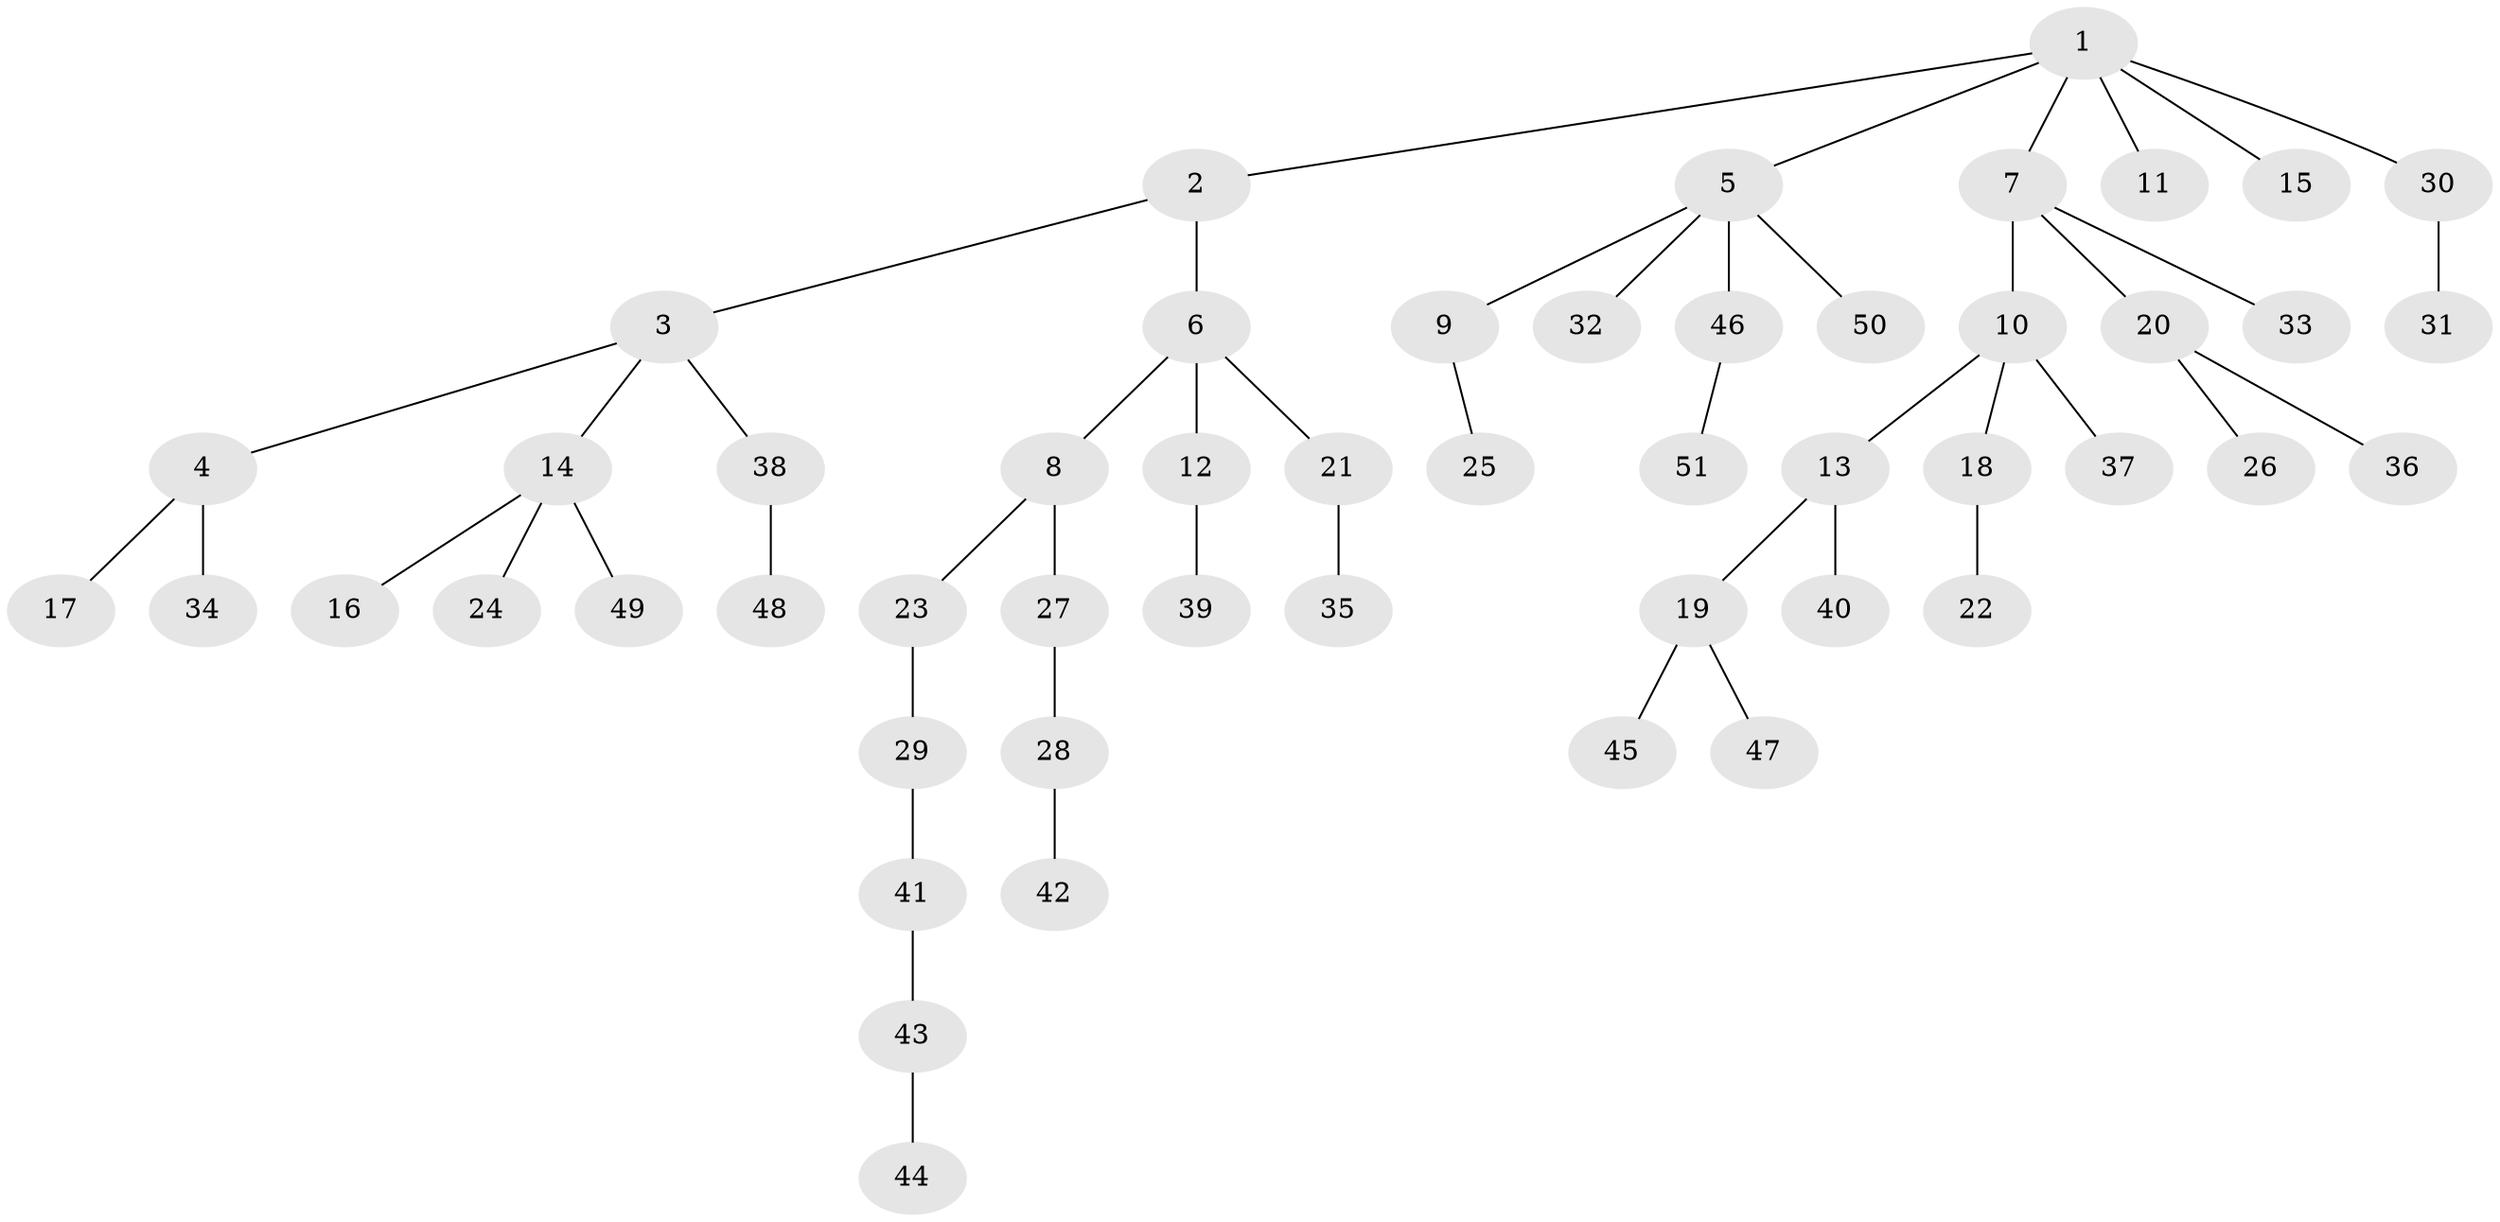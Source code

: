 // Generated by graph-tools (version 1.1) at 2025/11/02/27/25 16:11:28]
// undirected, 51 vertices, 50 edges
graph export_dot {
graph [start="1"]
  node [color=gray90,style=filled];
  1;
  2;
  3;
  4;
  5;
  6;
  7;
  8;
  9;
  10;
  11;
  12;
  13;
  14;
  15;
  16;
  17;
  18;
  19;
  20;
  21;
  22;
  23;
  24;
  25;
  26;
  27;
  28;
  29;
  30;
  31;
  32;
  33;
  34;
  35;
  36;
  37;
  38;
  39;
  40;
  41;
  42;
  43;
  44;
  45;
  46;
  47;
  48;
  49;
  50;
  51;
  1 -- 2;
  1 -- 5;
  1 -- 7;
  1 -- 11;
  1 -- 15;
  1 -- 30;
  2 -- 3;
  2 -- 6;
  3 -- 4;
  3 -- 14;
  3 -- 38;
  4 -- 17;
  4 -- 34;
  5 -- 9;
  5 -- 32;
  5 -- 46;
  5 -- 50;
  6 -- 8;
  6 -- 12;
  6 -- 21;
  7 -- 10;
  7 -- 20;
  7 -- 33;
  8 -- 23;
  8 -- 27;
  9 -- 25;
  10 -- 13;
  10 -- 18;
  10 -- 37;
  12 -- 39;
  13 -- 19;
  13 -- 40;
  14 -- 16;
  14 -- 24;
  14 -- 49;
  18 -- 22;
  19 -- 45;
  19 -- 47;
  20 -- 26;
  20 -- 36;
  21 -- 35;
  23 -- 29;
  27 -- 28;
  28 -- 42;
  29 -- 41;
  30 -- 31;
  38 -- 48;
  41 -- 43;
  43 -- 44;
  46 -- 51;
}
